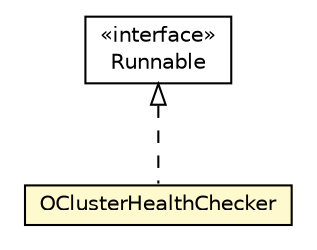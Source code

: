 #!/usr/local/bin/dot
#
# Class diagram 
# Generated by UMLGraph version R5_6-24-gf6e263 (http://www.umlgraph.org/)
#

digraph G {
	edge [fontname="Helvetica",fontsize=10,labelfontname="Helvetica",labelfontsize=10];
	node [fontname="Helvetica",fontsize=10,shape=plaintext];
	nodesep=0.25;
	ranksep=0.5;
	// com.orientechnologies.orient.server.distributed.impl.OClusterHealthChecker
	c1839938 [label=<<table title="com.orientechnologies.orient.server.distributed.impl.OClusterHealthChecker" border="0" cellborder="1" cellspacing="0" cellpadding="2" port="p" bgcolor="lemonChiffon" href="./OClusterHealthChecker.html">
		<tr><td><table border="0" cellspacing="0" cellpadding="1">
<tr><td align="center" balign="center"> OClusterHealthChecker </td></tr>
		</table></td></tr>
		</table>>, URL="./OClusterHealthChecker.html", fontname="Helvetica", fontcolor="black", fontsize=10.0];
	//com.orientechnologies.orient.server.distributed.impl.OClusterHealthChecker implements java.lang.Runnable
	c1840225:p -> c1839938:p [dir=back,arrowtail=empty,style=dashed];
	// java.lang.Runnable
	c1840225 [label=<<table title="java.lang.Runnable" border="0" cellborder="1" cellspacing="0" cellpadding="2" port="p" href="http://java.sun.com/j2se/1.4.2/docs/api/java/lang/Runnable.html">
		<tr><td><table border="0" cellspacing="0" cellpadding="1">
<tr><td align="center" balign="center"> &#171;interface&#187; </td></tr>
<tr><td align="center" balign="center"> Runnable </td></tr>
		</table></td></tr>
		</table>>, URL="http://java.sun.com/j2se/1.4.2/docs/api/java/lang/Runnable.html", fontname="Helvetica", fontcolor="black", fontsize=10.0];
}


